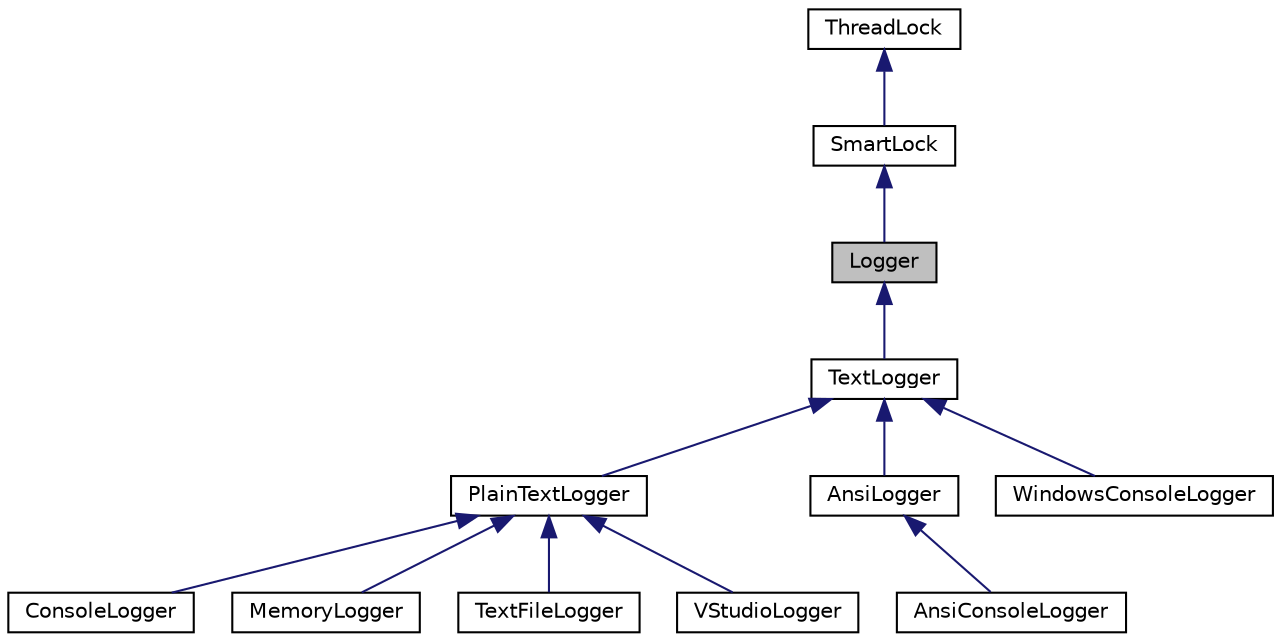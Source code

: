 digraph "Logger"
{
  edge [fontname="Helvetica",fontsize="10",labelfontname="Helvetica",labelfontsize="10"];
  node [fontname="Helvetica",fontsize="10",shape=record];
  Node0 [label="Logger",height=0.2,width=0.4,color="black", fillcolor="grey75", style="filled", fontcolor="black"];
  Node0 -> Node3 [dir="back",color="midnightblue",fontsize="10",style="solid",fontname="Helvetica"];
  Node1 -> Node0 [dir="back",color="midnightblue",fontsize="10",style="solid",fontname="Helvetica"];
  Node2 -> Node1 [dir="back",color="midnightblue",fontsize="10",style="solid",fontname="Helvetica"];
  Node3 -> Node4 [dir="back",color="midnightblue",fontsize="10",style="solid",fontname="Helvetica"];
  Node3 -> Node9 [dir="back",color="midnightblue",fontsize="10",style="solid",fontname="Helvetica"];
  Node3 -> Node11 [dir="back",color="midnightblue",fontsize="10",style="solid",fontname="Helvetica"];
  Node4 -> Node5 [dir="back",color="midnightblue",fontsize="10",style="solid",fontname="Helvetica"];
  Node4 -> Node6 [dir="back",color="midnightblue",fontsize="10",style="solid",fontname="Helvetica"];
  Node4 -> Node7 [dir="back",color="midnightblue",fontsize="10",style="solid",fontname="Helvetica"];
  Node4 -> Node8 [dir="back",color="midnightblue",fontsize="10",style="solid",fontname="Helvetica"];
  Node9 -> Node10 [dir="back",color="midnightblue",fontsize="10",style="solid",fontname="Helvetica"];
  Node1 [label="SmartLock",height=0.2,width=0.4,color="black", fillcolor="white", style="filled",URL="$classaworx_1_1lib_1_1threads_1_1SmartLock.html"];
  Node2 [label="ThreadLock",height=0.2,width=0.4,color="black", fillcolor="white", style="filled",URL="$classaworx_1_1lib_1_1threads_1_1ThreadLock.html"];
  Node3 [label="TextLogger",height=0.2,width=0.4,color="black", fillcolor="white", style="filled",URL="$classaworx_1_1lib_1_1lox_1_1core_1_1textlogger_1_1TextLogger.html"];
  Node4 [label="PlainTextLogger",height=0.2,width=0.4,color="black", fillcolor="white", style="filled",URL="$classaworx_1_1lib_1_1lox_1_1core_1_1textlogger_1_1PlainTextLogger.html"];
  Node5 [label="ConsoleLogger",height=0.2,width=0.4,color="black", fillcolor="white", style="filled",URL="$classaworx_1_1lib_1_1lox_1_1loggers_1_1ConsoleLogger.html"];
  Node6 [label="MemoryLogger",height=0.2,width=0.4,color="black", fillcolor="white", style="filled",URL="$classaworx_1_1lib_1_1lox_1_1loggers_1_1MemoryLogger.html"];
  Node7 [label="TextFileLogger",height=0.2,width=0.4,color="black", fillcolor="white", style="filled",URL="$classaworx_1_1lib_1_1lox_1_1loggers_1_1TextFileLogger.html"];
  Node8 [label="VStudioLogger",height=0.2,width=0.4,color="black", fillcolor="white", style="filled",URL="$classaworx_1_1lib_1_1lox_1_1loggers_1_1VStudioLogger.html"];
  Node9 [label="AnsiLogger",height=0.2,width=0.4,color="black", fillcolor="white", style="filled",URL="$classaworx_1_1lib_1_1lox_1_1loggers_1_1AnsiLogger.html"];
  Node10 [label="AnsiConsoleLogger",height=0.2,width=0.4,color="black", fillcolor="white", style="filled",URL="$classaworx_1_1lib_1_1lox_1_1loggers_1_1AnsiConsoleLogger.html"];
  Node11 [label="WindowsConsoleLogger",height=0.2,width=0.4,color="black", fillcolor="white", style="filled",URL="$classaworx_1_1lib_1_1lox_1_1loggers_1_1WindowsConsoleLogger.html"];
}

